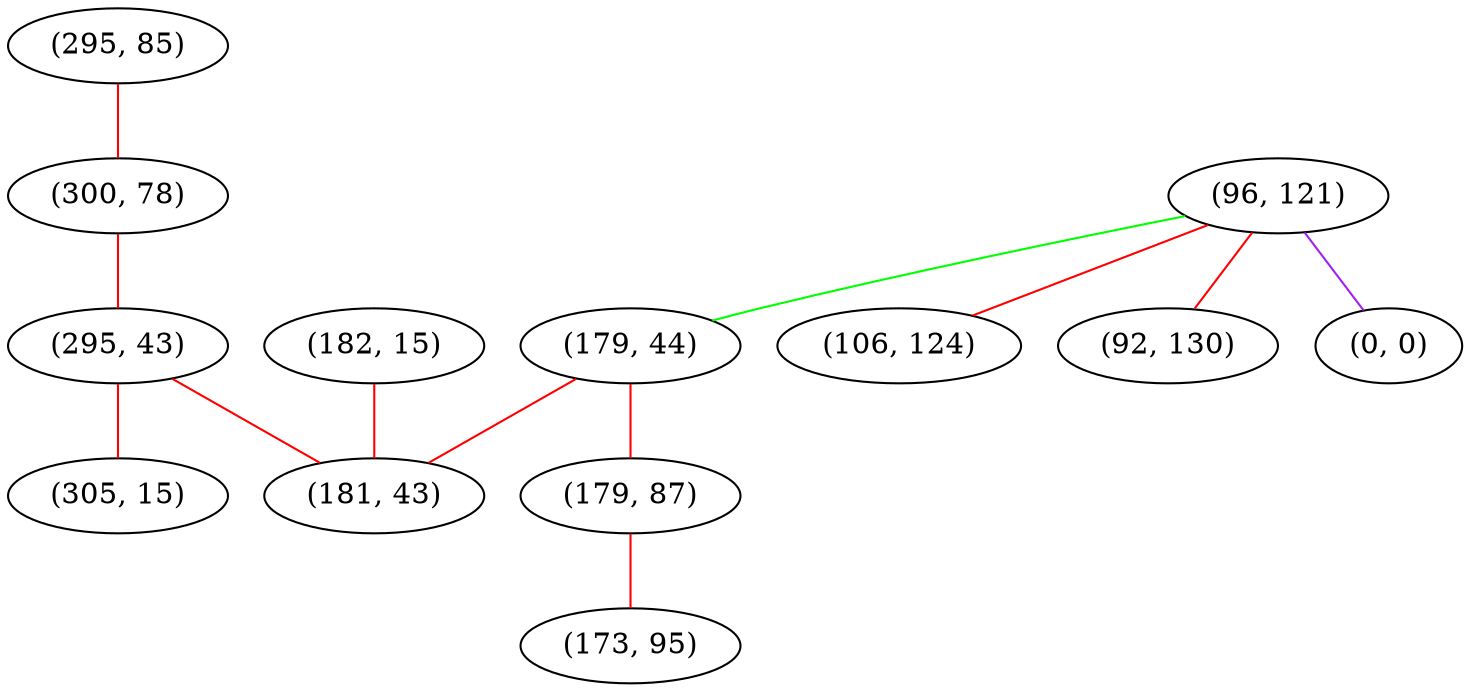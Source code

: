 graph "" {
"(295, 85)";
"(300, 78)";
"(96, 121)";
"(295, 43)";
"(182, 15)";
"(92, 130)";
"(0, 0)";
"(179, 44)";
"(181, 43)";
"(179, 87)";
"(173, 95)";
"(106, 124)";
"(305, 15)";
"(295, 85)" -- "(300, 78)"  [color=red, key=0, weight=1];
"(300, 78)" -- "(295, 43)"  [color=red, key=0, weight=1];
"(96, 121)" -- "(92, 130)"  [color=red, key=0, weight=1];
"(96, 121)" -- "(0, 0)"  [color=purple, key=0, weight=4];
"(96, 121)" -- "(179, 44)"  [color=green, key=0, weight=2];
"(96, 121)" -- "(106, 124)"  [color=red, key=0, weight=1];
"(295, 43)" -- "(305, 15)"  [color=red, key=0, weight=1];
"(295, 43)" -- "(181, 43)"  [color=red, key=0, weight=1];
"(182, 15)" -- "(181, 43)"  [color=red, key=0, weight=1];
"(179, 44)" -- "(179, 87)"  [color=red, key=0, weight=1];
"(179, 44)" -- "(181, 43)"  [color=red, key=0, weight=1];
"(179, 87)" -- "(173, 95)"  [color=red, key=0, weight=1];
}
